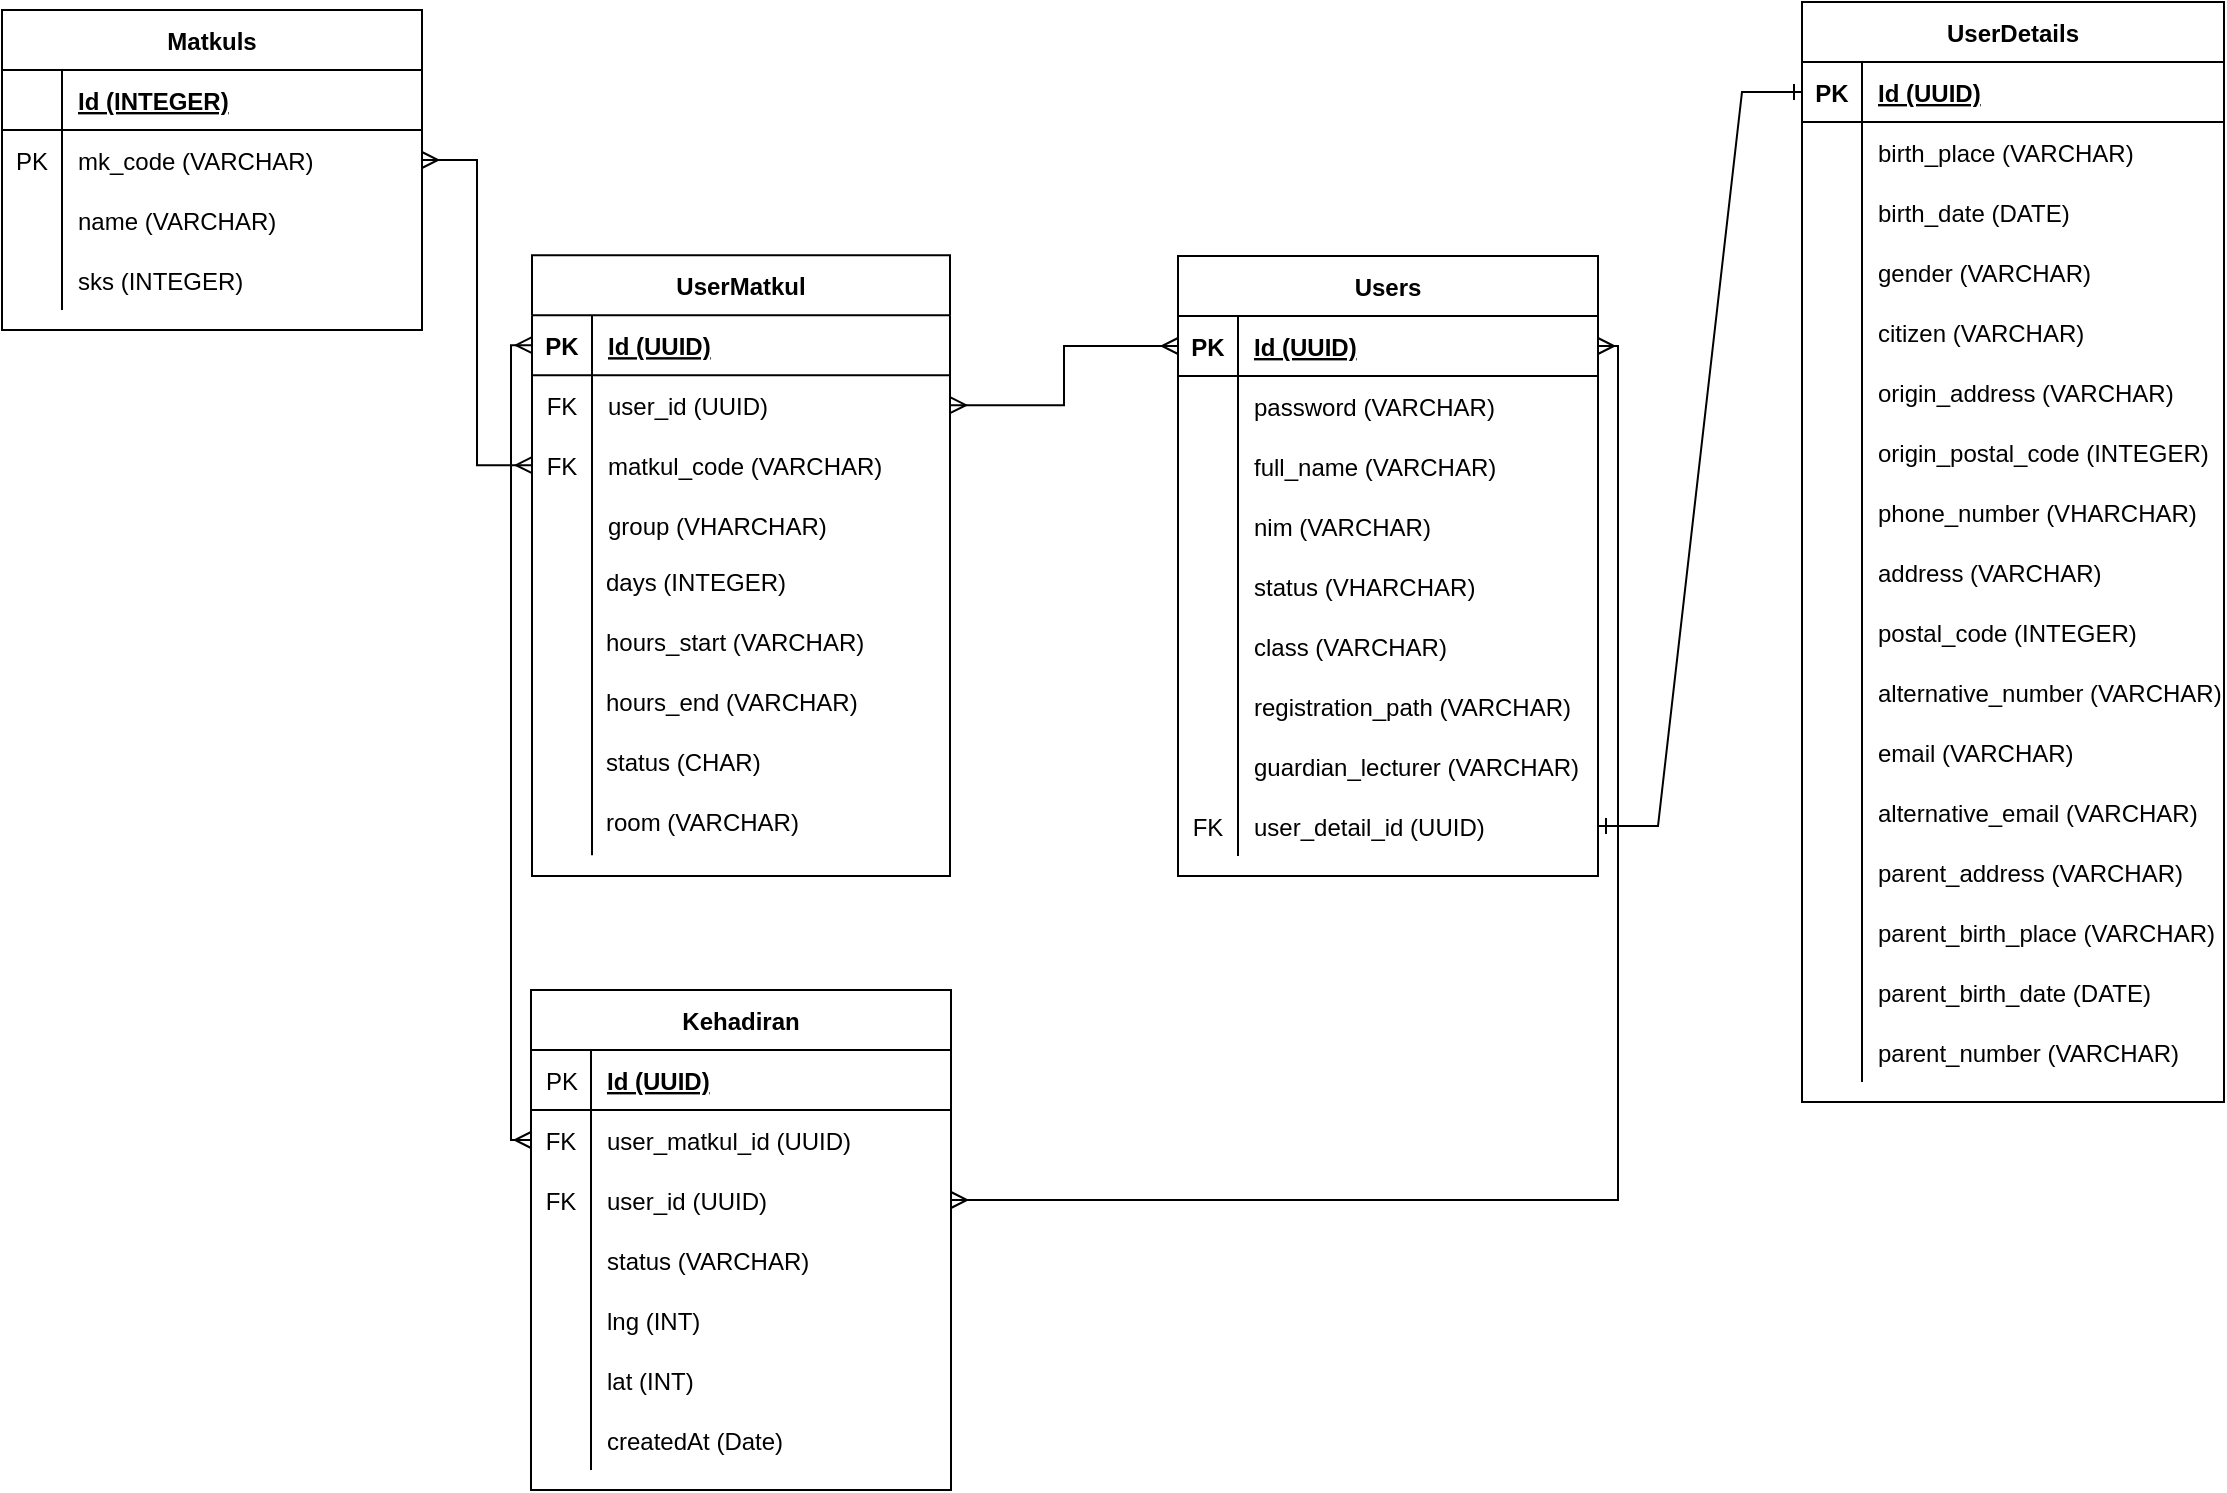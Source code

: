 <mxfile version="24.6.5" type="github">
  <diagram id="C5RBs43oDa-KdzZeNtuy" name="Page-1">
    <mxGraphModel dx="2963" dy="2114" grid="0" gridSize="10" guides="1" tooltips="1" connect="1" arrows="1" fold="1" page="0" pageScale="1" pageWidth="827" pageHeight="1169" math="0" shadow="0">
      <root>
        <mxCell id="WIyWlLk6GJQsqaUBKTNV-0" />
        <mxCell id="WIyWlLk6GJQsqaUBKTNV-1" parent="WIyWlLk6GJQsqaUBKTNV-0" />
        <mxCell id="gihafnsJhtXEbCHwKydO-4" value="Users" style="shape=table;startSize=30;container=1;collapsible=1;childLayout=tableLayout;fixedRows=1;rowLines=0;fontStyle=1;align=center;resizeLast=1;" parent="WIyWlLk6GJQsqaUBKTNV-1" vertex="1">
          <mxGeometry x="-830" y="-718" width="210" height="310" as="geometry" />
        </mxCell>
        <mxCell id="gihafnsJhtXEbCHwKydO-5" value="" style="shape=tableRow;horizontal=0;startSize=0;swimlaneHead=0;swimlaneBody=0;fillColor=none;collapsible=0;dropTarget=0;points=[[0,0.5],[1,0.5]];portConstraint=eastwest;top=0;left=0;right=0;bottom=1;" parent="gihafnsJhtXEbCHwKydO-4" vertex="1">
          <mxGeometry y="30" width="210" height="30" as="geometry" />
        </mxCell>
        <mxCell id="gihafnsJhtXEbCHwKydO-6" value="PK" style="shape=partialRectangle;connectable=0;fillColor=none;top=0;left=0;bottom=0;right=0;fontStyle=1;overflow=hidden;" parent="gihafnsJhtXEbCHwKydO-5" vertex="1">
          <mxGeometry width="30" height="30" as="geometry">
            <mxRectangle width="30" height="30" as="alternateBounds" />
          </mxGeometry>
        </mxCell>
        <mxCell id="gihafnsJhtXEbCHwKydO-7" value="Id (UUID)" style="shape=partialRectangle;connectable=0;fillColor=none;top=0;left=0;bottom=0;right=0;align=left;spacingLeft=6;fontStyle=5;overflow=hidden;" parent="gihafnsJhtXEbCHwKydO-5" vertex="1">
          <mxGeometry x="30" width="180" height="30" as="geometry">
            <mxRectangle width="180" height="30" as="alternateBounds" />
          </mxGeometry>
        </mxCell>
        <mxCell id="gihafnsJhtXEbCHwKydO-11" value="" style="shape=tableRow;horizontal=0;startSize=0;swimlaneHead=0;swimlaneBody=0;fillColor=none;collapsible=0;dropTarget=0;points=[[0,0.5],[1,0.5]];portConstraint=eastwest;top=0;left=0;right=0;bottom=0;" parent="gihafnsJhtXEbCHwKydO-4" vertex="1">
          <mxGeometry y="60" width="210" height="30" as="geometry" />
        </mxCell>
        <mxCell id="gihafnsJhtXEbCHwKydO-12" value="" style="shape=partialRectangle;connectable=0;fillColor=none;top=0;left=0;bottom=0;right=0;editable=1;overflow=hidden;" parent="gihafnsJhtXEbCHwKydO-11" vertex="1">
          <mxGeometry width="30" height="30" as="geometry">
            <mxRectangle width="30" height="30" as="alternateBounds" />
          </mxGeometry>
        </mxCell>
        <mxCell id="gihafnsJhtXEbCHwKydO-13" value="password (VARCHAR)" style="shape=partialRectangle;connectable=0;fillColor=none;top=0;left=0;bottom=0;right=0;align=left;spacingLeft=6;overflow=hidden;" parent="gihafnsJhtXEbCHwKydO-11" vertex="1">
          <mxGeometry x="30" width="180" height="30" as="geometry">
            <mxRectangle width="180" height="30" as="alternateBounds" />
          </mxGeometry>
        </mxCell>
        <mxCell id="gihafnsJhtXEbCHwKydO-14" value="" style="shape=tableRow;horizontal=0;startSize=0;swimlaneHead=0;swimlaneBody=0;fillColor=none;collapsible=0;dropTarget=0;points=[[0,0.5],[1,0.5]];portConstraint=eastwest;top=0;left=0;right=0;bottom=0;" parent="gihafnsJhtXEbCHwKydO-4" vertex="1">
          <mxGeometry y="90" width="210" height="30" as="geometry" />
        </mxCell>
        <mxCell id="gihafnsJhtXEbCHwKydO-15" value="" style="shape=partialRectangle;connectable=0;fillColor=none;top=0;left=0;bottom=0;right=0;editable=1;overflow=hidden;" parent="gihafnsJhtXEbCHwKydO-14" vertex="1">
          <mxGeometry width="30" height="30" as="geometry">
            <mxRectangle width="30" height="30" as="alternateBounds" />
          </mxGeometry>
        </mxCell>
        <mxCell id="gihafnsJhtXEbCHwKydO-16" value="full_name (VARCHAR)" style="shape=partialRectangle;connectable=0;fillColor=none;top=0;left=0;bottom=0;right=0;align=left;spacingLeft=6;overflow=hidden;" parent="gihafnsJhtXEbCHwKydO-14" vertex="1">
          <mxGeometry x="30" width="180" height="30" as="geometry">
            <mxRectangle width="180" height="30" as="alternateBounds" />
          </mxGeometry>
        </mxCell>
        <mxCell id="gihafnsJhtXEbCHwKydO-17" value="" style="shape=tableRow;horizontal=0;startSize=0;swimlaneHead=0;swimlaneBody=0;fillColor=none;collapsible=0;dropTarget=0;points=[[0,0.5],[1,0.5]];portConstraint=eastwest;top=0;left=0;right=0;bottom=0;" parent="gihafnsJhtXEbCHwKydO-4" vertex="1">
          <mxGeometry y="120" width="210" height="30" as="geometry" />
        </mxCell>
        <mxCell id="gihafnsJhtXEbCHwKydO-18" value="" style="shape=partialRectangle;connectable=0;fillColor=none;top=0;left=0;bottom=0;right=0;editable=1;overflow=hidden;" parent="gihafnsJhtXEbCHwKydO-17" vertex="1">
          <mxGeometry width="30" height="30" as="geometry">
            <mxRectangle width="30" height="30" as="alternateBounds" />
          </mxGeometry>
        </mxCell>
        <mxCell id="gihafnsJhtXEbCHwKydO-19" value="nim (VARCHAR)" style="shape=partialRectangle;connectable=0;fillColor=none;top=0;left=0;bottom=0;right=0;align=left;spacingLeft=6;overflow=hidden;" parent="gihafnsJhtXEbCHwKydO-17" vertex="1">
          <mxGeometry x="30" width="180" height="30" as="geometry">
            <mxRectangle width="180" height="30" as="alternateBounds" />
          </mxGeometry>
        </mxCell>
        <mxCell id="gihafnsJhtXEbCHwKydO-20" value="" style="shape=tableRow;horizontal=0;startSize=0;swimlaneHead=0;swimlaneBody=0;fillColor=none;collapsible=0;dropTarget=0;points=[[0,0.5],[1,0.5]];portConstraint=eastwest;top=0;left=0;right=0;bottom=0;" parent="gihafnsJhtXEbCHwKydO-4" vertex="1">
          <mxGeometry y="150" width="210" height="30" as="geometry" />
        </mxCell>
        <mxCell id="gihafnsJhtXEbCHwKydO-21" value="" style="shape=partialRectangle;connectable=0;fillColor=none;top=0;left=0;bottom=0;right=0;editable=1;overflow=hidden;" parent="gihafnsJhtXEbCHwKydO-20" vertex="1">
          <mxGeometry width="30" height="30" as="geometry">
            <mxRectangle width="30" height="30" as="alternateBounds" />
          </mxGeometry>
        </mxCell>
        <mxCell id="gihafnsJhtXEbCHwKydO-22" value="status (VHARCHAR)" style="shape=partialRectangle;connectable=0;fillColor=none;top=0;left=0;bottom=0;right=0;align=left;spacingLeft=6;overflow=hidden;" parent="gihafnsJhtXEbCHwKydO-20" vertex="1">
          <mxGeometry x="30" width="180" height="30" as="geometry">
            <mxRectangle width="180" height="30" as="alternateBounds" />
          </mxGeometry>
        </mxCell>
        <mxCell id="gihafnsJhtXEbCHwKydO-23" value="" style="shape=tableRow;horizontal=0;startSize=0;swimlaneHead=0;swimlaneBody=0;fillColor=none;collapsible=0;dropTarget=0;points=[[0,0.5],[1,0.5]];portConstraint=eastwest;top=0;left=0;right=0;bottom=0;" parent="gihafnsJhtXEbCHwKydO-4" vertex="1">
          <mxGeometry y="180" width="210" height="30" as="geometry" />
        </mxCell>
        <mxCell id="gihafnsJhtXEbCHwKydO-24" value="" style="shape=partialRectangle;connectable=0;fillColor=none;top=0;left=0;bottom=0;right=0;editable=1;overflow=hidden;" parent="gihafnsJhtXEbCHwKydO-23" vertex="1">
          <mxGeometry width="30" height="30" as="geometry">
            <mxRectangle width="30" height="30" as="alternateBounds" />
          </mxGeometry>
        </mxCell>
        <mxCell id="gihafnsJhtXEbCHwKydO-25" value="class (VARCHAR)" style="shape=partialRectangle;connectable=0;fillColor=none;top=0;left=0;bottom=0;right=0;align=left;spacingLeft=6;overflow=hidden;" parent="gihafnsJhtXEbCHwKydO-23" vertex="1">
          <mxGeometry x="30" width="180" height="30" as="geometry">
            <mxRectangle width="180" height="30" as="alternateBounds" />
          </mxGeometry>
        </mxCell>
        <mxCell id="gihafnsJhtXEbCHwKydO-34" value="" style="shape=tableRow;horizontal=0;startSize=0;swimlaneHead=0;swimlaneBody=0;fillColor=none;collapsible=0;dropTarget=0;points=[[0,0.5],[1,0.5]];portConstraint=eastwest;top=0;left=0;right=0;bottom=0;" parent="gihafnsJhtXEbCHwKydO-4" vertex="1">
          <mxGeometry y="210" width="210" height="30" as="geometry" />
        </mxCell>
        <mxCell id="gihafnsJhtXEbCHwKydO-35" value="" style="shape=partialRectangle;connectable=0;fillColor=none;top=0;left=0;bottom=0;right=0;editable=1;overflow=hidden;" parent="gihafnsJhtXEbCHwKydO-34" vertex="1">
          <mxGeometry width="30" height="30" as="geometry">
            <mxRectangle width="30" height="30" as="alternateBounds" />
          </mxGeometry>
        </mxCell>
        <mxCell id="gihafnsJhtXEbCHwKydO-36" value="registration_path (VARCHAR)" style="shape=partialRectangle;connectable=0;fillColor=none;top=0;left=0;bottom=0;right=0;align=left;spacingLeft=6;overflow=hidden;" parent="gihafnsJhtXEbCHwKydO-34" vertex="1">
          <mxGeometry x="30" width="180" height="30" as="geometry">
            <mxRectangle width="180" height="30" as="alternateBounds" />
          </mxGeometry>
        </mxCell>
        <mxCell id="gihafnsJhtXEbCHwKydO-26" value="" style="shape=tableRow;horizontal=0;startSize=0;swimlaneHead=0;swimlaneBody=0;fillColor=none;collapsible=0;dropTarget=0;points=[[0,0.5],[1,0.5]];portConstraint=eastwest;top=0;left=0;right=0;bottom=0;" parent="gihafnsJhtXEbCHwKydO-4" vertex="1">
          <mxGeometry y="240" width="210" height="30" as="geometry" />
        </mxCell>
        <mxCell id="gihafnsJhtXEbCHwKydO-27" value="" style="shape=partialRectangle;connectable=0;fillColor=none;top=0;left=0;bottom=0;right=0;editable=1;overflow=hidden;" parent="gihafnsJhtXEbCHwKydO-26" vertex="1">
          <mxGeometry width="30" height="30" as="geometry">
            <mxRectangle width="30" height="30" as="alternateBounds" />
          </mxGeometry>
        </mxCell>
        <mxCell id="gihafnsJhtXEbCHwKydO-28" value="guardian_lecturer (VARCHAR)" style="shape=partialRectangle;connectable=0;fillColor=none;top=0;left=0;bottom=0;right=0;align=left;spacingLeft=6;overflow=hidden;" parent="gihafnsJhtXEbCHwKydO-26" vertex="1">
          <mxGeometry x="30" width="180" height="30" as="geometry">
            <mxRectangle width="180" height="30" as="alternateBounds" />
          </mxGeometry>
        </mxCell>
        <mxCell id="gihafnsJhtXEbCHwKydO-125" value="" style="shape=tableRow;horizontal=0;startSize=0;swimlaneHead=0;swimlaneBody=0;fillColor=none;collapsible=0;dropTarget=0;points=[[0,0.5],[1,0.5]];portConstraint=eastwest;top=0;left=0;right=0;bottom=0;" parent="gihafnsJhtXEbCHwKydO-4" vertex="1">
          <mxGeometry y="270" width="210" height="30" as="geometry" />
        </mxCell>
        <mxCell id="gihafnsJhtXEbCHwKydO-126" value="FK" style="shape=partialRectangle;connectable=0;fillColor=none;top=0;left=0;bottom=0;right=0;editable=1;overflow=hidden;" parent="gihafnsJhtXEbCHwKydO-125" vertex="1">
          <mxGeometry width="30" height="30" as="geometry">
            <mxRectangle width="30" height="30" as="alternateBounds" />
          </mxGeometry>
        </mxCell>
        <mxCell id="gihafnsJhtXEbCHwKydO-127" value="user_detail_id (UUID)" style="shape=partialRectangle;connectable=0;fillColor=none;top=0;left=0;bottom=0;right=0;align=left;spacingLeft=6;overflow=hidden;" parent="gihafnsJhtXEbCHwKydO-125" vertex="1">
          <mxGeometry x="30" width="180" height="30" as="geometry">
            <mxRectangle width="180" height="30" as="alternateBounds" />
          </mxGeometry>
        </mxCell>
        <mxCell id="gihafnsJhtXEbCHwKydO-42" value="UserDetails" style="shape=table;startSize=30;container=1;collapsible=1;childLayout=tableLayout;fixedRows=1;rowLines=0;fontStyle=1;align=center;resizeLast=1;" parent="WIyWlLk6GJQsqaUBKTNV-1" vertex="1">
          <mxGeometry x="-518" y="-845" width="211" height="550" as="geometry" />
        </mxCell>
        <mxCell id="gihafnsJhtXEbCHwKydO-43" value="" style="shape=tableRow;horizontal=0;startSize=0;swimlaneHead=0;swimlaneBody=0;fillColor=none;collapsible=0;dropTarget=0;points=[[0,0.5],[1,0.5]];portConstraint=eastwest;top=0;left=0;right=0;bottom=1;" parent="gihafnsJhtXEbCHwKydO-42" vertex="1">
          <mxGeometry y="30" width="211" height="30" as="geometry" />
        </mxCell>
        <mxCell id="gihafnsJhtXEbCHwKydO-44" value="PK" style="shape=partialRectangle;connectable=0;fillColor=none;top=0;left=0;bottom=0;right=0;fontStyle=1;overflow=hidden;" parent="gihafnsJhtXEbCHwKydO-43" vertex="1">
          <mxGeometry width="30" height="30" as="geometry">
            <mxRectangle width="30" height="30" as="alternateBounds" />
          </mxGeometry>
        </mxCell>
        <mxCell id="gihafnsJhtXEbCHwKydO-45" value="Id (UUID)" style="shape=partialRectangle;connectable=0;fillColor=none;top=0;left=0;bottom=0;right=0;align=left;spacingLeft=6;fontStyle=5;overflow=hidden;" parent="gihafnsJhtXEbCHwKydO-43" vertex="1">
          <mxGeometry x="30" width="181" height="30" as="geometry">
            <mxRectangle width="181" height="30" as="alternateBounds" />
          </mxGeometry>
        </mxCell>
        <mxCell id="gihafnsJhtXEbCHwKydO-46" value="" style="shape=tableRow;horizontal=0;startSize=0;swimlaneHead=0;swimlaneBody=0;fillColor=none;collapsible=0;dropTarget=0;points=[[0,0.5],[1,0.5]];portConstraint=eastwest;top=0;left=0;right=0;bottom=0;" parent="gihafnsJhtXEbCHwKydO-42" vertex="1">
          <mxGeometry y="60" width="211" height="30" as="geometry" />
        </mxCell>
        <mxCell id="gihafnsJhtXEbCHwKydO-47" value="" style="shape=partialRectangle;connectable=0;fillColor=none;top=0;left=0;bottom=0;right=0;editable=1;overflow=hidden;" parent="gihafnsJhtXEbCHwKydO-46" vertex="1">
          <mxGeometry width="30" height="30" as="geometry">
            <mxRectangle width="30" height="30" as="alternateBounds" />
          </mxGeometry>
        </mxCell>
        <mxCell id="gihafnsJhtXEbCHwKydO-48" value="birth_place (VARCHAR)" style="shape=partialRectangle;connectable=0;fillColor=none;top=0;left=0;bottom=0;right=0;align=left;spacingLeft=6;overflow=hidden;" parent="gihafnsJhtXEbCHwKydO-46" vertex="1">
          <mxGeometry x="30" width="181" height="30" as="geometry">
            <mxRectangle width="181" height="30" as="alternateBounds" />
          </mxGeometry>
        </mxCell>
        <mxCell id="gihafnsJhtXEbCHwKydO-84" value="" style="shape=tableRow;horizontal=0;startSize=0;swimlaneHead=0;swimlaneBody=0;fillColor=none;collapsible=0;dropTarget=0;points=[[0,0.5],[1,0.5]];portConstraint=eastwest;top=0;left=0;right=0;bottom=0;" parent="gihafnsJhtXEbCHwKydO-42" vertex="1">
          <mxGeometry y="90" width="211" height="30" as="geometry" />
        </mxCell>
        <mxCell id="gihafnsJhtXEbCHwKydO-85" value="" style="shape=partialRectangle;connectable=0;fillColor=none;top=0;left=0;bottom=0;right=0;editable=1;overflow=hidden;" parent="gihafnsJhtXEbCHwKydO-84" vertex="1">
          <mxGeometry width="30" height="30" as="geometry">
            <mxRectangle width="30" height="30" as="alternateBounds" />
          </mxGeometry>
        </mxCell>
        <mxCell id="gihafnsJhtXEbCHwKydO-86" value="birth_date (DATE)" style="shape=partialRectangle;connectable=0;fillColor=none;top=0;left=0;bottom=0;right=0;align=left;spacingLeft=6;overflow=hidden;" parent="gihafnsJhtXEbCHwKydO-84" vertex="1">
          <mxGeometry x="30" width="181" height="30" as="geometry">
            <mxRectangle width="181" height="30" as="alternateBounds" />
          </mxGeometry>
        </mxCell>
        <mxCell id="gihafnsJhtXEbCHwKydO-93" value="" style="shape=tableRow;horizontal=0;startSize=0;swimlaneHead=0;swimlaneBody=0;fillColor=none;collapsible=0;dropTarget=0;points=[[0,0.5],[1,0.5]];portConstraint=eastwest;top=0;left=0;right=0;bottom=0;" parent="gihafnsJhtXEbCHwKydO-42" vertex="1">
          <mxGeometry y="120" width="211" height="30" as="geometry" />
        </mxCell>
        <mxCell id="gihafnsJhtXEbCHwKydO-94" value="" style="shape=partialRectangle;connectable=0;fillColor=none;top=0;left=0;bottom=0;right=0;editable=1;overflow=hidden;" parent="gihafnsJhtXEbCHwKydO-93" vertex="1">
          <mxGeometry width="30" height="30" as="geometry">
            <mxRectangle width="30" height="30" as="alternateBounds" />
          </mxGeometry>
        </mxCell>
        <mxCell id="gihafnsJhtXEbCHwKydO-95" value="gender (VARCHAR)" style="shape=partialRectangle;connectable=0;fillColor=none;top=0;left=0;bottom=0;right=0;align=left;spacingLeft=6;overflow=hidden;" parent="gihafnsJhtXEbCHwKydO-93" vertex="1">
          <mxGeometry x="30" width="181" height="30" as="geometry">
            <mxRectangle width="181" height="30" as="alternateBounds" />
          </mxGeometry>
        </mxCell>
        <mxCell id="gihafnsJhtXEbCHwKydO-49" value="" style="shape=tableRow;horizontal=0;startSize=0;swimlaneHead=0;swimlaneBody=0;fillColor=none;collapsible=0;dropTarget=0;points=[[0,0.5],[1,0.5]];portConstraint=eastwest;top=0;left=0;right=0;bottom=0;" parent="gihafnsJhtXEbCHwKydO-42" vertex="1">
          <mxGeometry y="150" width="211" height="30" as="geometry" />
        </mxCell>
        <mxCell id="gihafnsJhtXEbCHwKydO-50" value="" style="shape=partialRectangle;connectable=0;fillColor=none;top=0;left=0;bottom=0;right=0;editable=1;overflow=hidden;" parent="gihafnsJhtXEbCHwKydO-49" vertex="1">
          <mxGeometry width="30" height="30" as="geometry">
            <mxRectangle width="30" height="30" as="alternateBounds" />
          </mxGeometry>
        </mxCell>
        <mxCell id="gihafnsJhtXEbCHwKydO-51" value="citizen (VARCHAR)" style="shape=partialRectangle;connectable=0;fillColor=none;top=0;left=0;bottom=0;right=0;align=left;spacingLeft=6;overflow=hidden;" parent="gihafnsJhtXEbCHwKydO-49" vertex="1">
          <mxGeometry x="30" width="181" height="30" as="geometry">
            <mxRectangle width="181" height="30" as="alternateBounds" />
          </mxGeometry>
        </mxCell>
        <mxCell id="gihafnsJhtXEbCHwKydO-52" value="" style="shape=tableRow;horizontal=0;startSize=0;swimlaneHead=0;swimlaneBody=0;fillColor=none;collapsible=0;dropTarget=0;points=[[0,0.5],[1,0.5]];portConstraint=eastwest;top=0;left=0;right=0;bottom=0;" parent="gihafnsJhtXEbCHwKydO-42" vertex="1">
          <mxGeometry y="180" width="211" height="30" as="geometry" />
        </mxCell>
        <mxCell id="gihafnsJhtXEbCHwKydO-53" value="" style="shape=partialRectangle;connectable=0;fillColor=none;top=0;left=0;bottom=0;right=0;editable=1;overflow=hidden;" parent="gihafnsJhtXEbCHwKydO-52" vertex="1">
          <mxGeometry width="30" height="30" as="geometry">
            <mxRectangle width="30" height="30" as="alternateBounds" />
          </mxGeometry>
        </mxCell>
        <mxCell id="gihafnsJhtXEbCHwKydO-54" value="origin_address (VARCHAR)" style="shape=partialRectangle;connectable=0;fillColor=none;top=0;left=0;bottom=0;right=0;align=left;spacingLeft=6;overflow=hidden;" parent="gihafnsJhtXEbCHwKydO-52" vertex="1">
          <mxGeometry x="30" width="181" height="30" as="geometry">
            <mxRectangle width="181" height="30" as="alternateBounds" />
          </mxGeometry>
        </mxCell>
        <mxCell id="gihafnsJhtXEbCHwKydO-55" value="" style="shape=tableRow;horizontal=0;startSize=0;swimlaneHead=0;swimlaneBody=0;fillColor=none;collapsible=0;dropTarget=0;points=[[0,0.5],[1,0.5]];portConstraint=eastwest;top=0;left=0;right=0;bottom=0;" parent="gihafnsJhtXEbCHwKydO-42" vertex="1">
          <mxGeometry y="210" width="211" height="30" as="geometry" />
        </mxCell>
        <mxCell id="gihafnsJhtXEbCHwKydO-56" value="" style="shape=partialRectangle;connectable=0;fillColor=none;top=0;left=0;bottom=0;right=0;editable=1;overflow=hidden;" parent="gihafnsJhtXEbCHwKydO-55" vertex="1">
          <mxGeometry width="30" height="30" as="geometry">
            <mxRectangle width="30" height="30" as="alternateBounds" />
          </mxGeometry>
        </mxCell>
        <mxCell id="gihafnsJhtXEbCHwKydO-57" value="origin_postal_code (INTEGER)" style="shape=partialRectangle;connectable=0;fillColor=none;top=0;left=0;bottom=0;right=0;align=left;spacingLeft=6;overflow=hidden;" parent="gihafnsJhtXEbCHwKydO-55" vertex="1">
          <mxGeometry x="30" width="181" height="30" as="geometry">
            <mxRectangle width="181" height="30" as="alternateBounds" />
          </mxGeometry>
        </mxCell>
        <mxCell id="gihafnsJhtXEbCHwKydO-58" value="" style="shape=tableRow;horizontal=0;startSize=0;swimlaneHead=0;swimlaneBody=0;fillColor=none;collapsible=0;dropTarget=0;points=[[0,0.5],[1,0.5]];portConstraint=eastwest;top=0;left=0;right=0;bottom=0;" parent="gihafnsJhtXEbCHwKydO-42" vertex="1">
          <mxGeometry y="240" width="211" height="30" as="geometry" />
        </mxCell>
        <mxCell id="gihafnsJhtXEbCHwKydO-59" value="" style="shape=partialRectangle;connectable=0;fillColor=none;top=0;left=0;bottom=0;right=0;editable=1;overflow=hidden;" parent="gihafnsJhtXEbCHwKydO-58" vertex="1">
          <mxGeometry width="30" height="30" as="geometry">
            <mxRectangle width="30" height="30" as="alternateBounds" />
          </mxGeometry>
        </mxCell>
        <mxCell id="gihafnsJhtXEbCHwKydO-60" value="phone_number (VHARCHAR)" style="shape=partialRectangle;connectable=0;fillColor=none;top=0;left=0;bottom=0;right=0;align=left;spacingLeft=6;overflow=hidden;" parent="gihafnsJhtXEbCHwKydO-58" vertex="1">
          <mxGeometry x="30" width="181" height="30" as="geometry">
            <mxRectangle width="181" height="30" as="alternateBounds" />
          </mxGeometry>
        </mxCell>
        <mxCell id="gihafnsJhtXEbCHwKydO-61" value="" style="shape=tableRow;horizontal=0;startSize=0;swimlaneHead=0;swimlaneBody=0;fillColor=none;collapsible=0;dropTarget=0;points=[[0,0.5],[1,0.5]];portConstraint=eastwest;top=0;left=0;right=0;bottom=0;" parent="gihafnsJhtXEbCHwKydO-42" vertex="1">
          <mxGeometry y="270" width="211" height="30" as="geometry" />
        </mxCell>
        <mxCell id="gihafnsJhtXEbCHwKydO-62" value="" style="shape=partialRectangle;connectable=0;fillColor=none;top=0;left=0;bottom=0;right=0;editable=1;overflow=hidden;" parent="gihafnsJhtXEbCHwKydO-61" vertex="1">
          <mxGeometry width="30" height="30" as="geometry">
            <mxRectangle width="30" height="30" as="alternateBounds" />
          </mxGeometry>
        </mxCell>
        <mxCell id="gihafnsJhtXEbCHwKydO-63" value="address (VARCHAR)" style="shape=partialRectangle;connectable=0;fillColor=none;top=0;left=0;bottom=0;right=0;align=left;spacingLeft=6;overflow=hidden;" parent="gihafnsJhtXEbCHwKydO-61" vertex="1">
          <mxGeometry x="30" width="181" height="30" as="geometry">
            <mxRectangle width="181" height="30" as="alternateBounds" />
          </mxGeometry>
        </mxCell>
        <mxCell id="gihafnsJhtXEbCHwKydO-64" value="" style="shape=tableRow;horizontal=0;startSize=0;swimlaneHead=0;swimlaneBody=0;fillColor=none;collapsible=0;dropTarget=0;points=[[0,0.5],[1,0.5]];portConstraint=eastwest;top=0;left=0;right=0;bottom=0;" parent="gihafnsJhtXEbCHwKydO-42" vertex="1">
          <mxGeometry y="300" width="211" height="30" as="geometry" />
        </mxCell>
        <mxCell id="gihafnsJhtXEbCHwKydO-65" value="" style="shape=partialRectangle;connectable=0;fillColor=none;top=0;left=0;bottom=0;right=0;editable=1;overflow=hidden;" parent="gihafnsJhtXEbCHwKydO-64" vertex="1">
          <mxGeometry width="30" height="30" as="geometry">
            <mxRectangle width="30" height="30" as="alternateBounds" />
          </mxGeometry>
        </mxCell>
        <mxCell id="gihafnsJhtXEbCHwKydO-66" value="postal_code (INTEGER)" style="shape=partialRectangle;connectable=0;fillColor=none;top=0;left=0;bottom=0;right=0;align=left;spacingLeft=6;overflow=hidden;" parent="gihafnsJhtXEbCHwKydO-64" vertex="1">
          <mxGeometry x="30" width="181" height="30" as="geometry">
            <mxRectangle width="181" height="30" as="alternateBounds" />
          </mxGeometry>
        </mxCell>
        <mxCell id="gihafnsJhtXEbCHwKydO-67" value="" style="shape=tableRow;horizontal=0;startSize=0;swimlaneHead=0;swimlaneBody=0;fillColor=none;collapsible=0;dropTarget=0;points=[[0,0.5],[1,0.5]];portConstraint=eastwest;top=0;left=0;right=0;bottom=0;" parent="gihafnsJhtXEbCHwKydO-42" vertex="1">
          <mxGeometry y="330" width="211" height="30" as="geometry" />
        </mxCell>
        <mxCell id="gihafnsJhtXEbCHwKydO-68" value="" style="shape=partialRectangle;connectable=0;fillColor=none;top=0;left=0;bottom=0;right=0;editable=1;overflow=hidden;" parent="gihafnsJhtXEbCHwKydO-67" vertex="1">
          <mxGeometry width="30" height="30" as="geometry">
            <mxRectangle width="30" height="30" as="alternateBounds" />
          </mxGeometry>
        </mxCell>
        <mxCell id="gihafnsJhtXEbCHwKydO-69" value="alternative_number (VARCHAR)" style="shape=partialRectangle;connectable=0;fillColor=none;top=0;left=0;bottom=0;right=0;align=left;spacingLeft=6;overflow=hidden;" parent="gihafnsJhtXEbCHwKydO-67" vertex="1">
          <mxGeometry x="30" width="181" height="30" as="geometry">
            <mxRectangle width="181" height="30" as="alternateBounds" />
          </mxGeometry>
        </mxCell>
        <mxCell id="gihafnsJhtXEbCHwKydO-70" value="" style="shape=tableRow;horizontal=0;startSize=0;swimlaneHead=0;swimlaneBody=0;fillColor=none;collapsible=0;dropTarget=0;points=[[0,0.5],[1,0.5]];portConstraint=eastwest;top=0;left=0;right=0;bottom=0;" parent="gihafnsJhtXEbCHwKydO-42" vertex="1">
          <mxGeometry y="360" width="211" height="30" as="geometry" />
        </mxCell>
        <mxCell id="gihafnsJhtXEbCHwKydO-71" value="" style="shape=partialRectangle;connectable=0;fillColor=none;top=0;left=0;bottom=0;right=0;editable=1;overflow=hidden;" parent="gihafnsJhtXEbCHwKydO-70" vertex="1">
          <mxGeometry width="30" height="30" as="geometry">
            <mxRectangle width="30" height="30" as="alternateBounds" />
          </mxGeometry>
        </mxCell>
        <mxCell id="gihafnsJhtXEbCHwKydO-72" value="email (VARCHAR)" style="shape=partialRectangle;connectable=0;fillColor=none;top=0;left=0;bottom=0;right=0;align=left;spacingLeft=6;overflow=hidden;" parent="gihafnsJhtXEbCHwKydO-70" vertex="1">
          <mxGeometry x="30" width="181" height="30" as="geometry">
            <mxRectangle width="181" height="30" as="alternateBounds" />
          </mxGeometry>
        </mxCell>
        <mxCell id="gihafnsJhtXEbCHwKydO-75" value="" style="shape=tableRow;horizontal=0;startSize=0;swimlaneHead=0;swimlaneBody=0;fillColor=none;collapsible=0;dropTarget=0;points=[[0,0.5],[1,0.5]];portConstraint=eastwest;top=0;left=0;right=0;bottom=0;" parent="gihafnsJhtXEbCHwKydO-42" vertex="1">
          <mxGeometry y="390" width="211" height="30" as="geometry" />
        </mxCell>
        <mxCell id="gihafnsJhtXEbCHwKydO-76" value="" style="shape=partialRectangle;connectable=0;fillColor=none;top=0;left=0;bottom=0;right=0;editable=1;overflow=hidden;" parent="gihafnsJhtXEbCHwKydO-75" vertex="1">
          <mxGeometry width="30" height="30" as="geometry">
            <mxRectangle width="30" height="30" as="alternateBounds" />
          </mxGeometry>
        </mxCell>
        <mxCell id="gihafnsJhtXEbCHwKydO-77" value="alternative_email (VARCHAR)" style="shape=partialRectangle;connectable=0;fillColor=none;top=0;left=0;bottom=0;right=0;align=left;spacingLeft=6;overflow=hidden;" parent="gihafnsJhtXEbCHwKydO-75" vertex="1">
          <mxGeometry x="30" width="181" height="30" as="geometry">
            <mxRectangle width="181" height="30" as="alternateBounds" />
          </mxGeometry>
        </mxCell>
        <mxCell id="gihafnsJhtXEbCHwKydO-78" value="" style="shape=tableRow;horizontal=0;startSize=0;swimlaneHead=0;swimlaneBody=0;fillColor=none;collapsible=0;dropTarget=0;points=[[0,0.5],[1,0.5]];portConstraint=eastwest;top=0;left=0;right=0;bottom=0;" parent="gihafnsJhtXEbCHwKydO-42" vertex="1">
          <mxGeometry y="420" width="211" height="30" as="geometry" />
        </mxCell>
        <mxCell id="gihafnsJhtXEbCHwKydO-79" value="" style="shape=partialRectangle;connectable=0;fillColor=none;top=0;left=0;bottom=0;right=0;editable=1;overflow=hidden;" parent="gihafnsJhtXEbCHwKydO-78" vertex="1">
          <mxGeometry width="30" height="30" as="geometry">
            <mxRectangle width="30" height="30" as="alternateBounds" />
          </mxGeometry>
        </mxCell>
        <mxCell id="gihafnsJhtXEbCHwKydO-80" value="parent_address (VARCHAR)" style="shape=partialRectangle;connectable=0;fillColor=none;top=0;left=0;bottom=0;right=0;align=left;spacingLeft=6;overflow=hidden;" parent="gihafnsJhtXEbCHwKydO-78" vertex="1">
          <mxGeometry x="30" width="181" height="30" as="geometry">
            <mxRectangle width="181" height="30" as="alternateBounds" />
          </mxGeometry>
        </mxCell>
        <mxCell id="gihafnsJhtXEbCHwKydO-81" value="" style="shape=tableRow;horizontal=0;startSize=0;swimlaneHead=0;swimlaneBody=0;fillColor=none;collapsible=0;dropTarget=0;points=[[0,0.5],[1,0.5]];portConstraint=eastwest;top=0;left=0;right=0;bottom=0;" parent="gihafnsJhtXEbCHwKydO-42" vertex="1">
          <mxGeometry y="450" width="211" height="30" as="geometry" />
        </mxCell>
        <mxCell id="gihafnsJhtXEbCHwKydO-82" value="" style="shape=partialRectangle;connectable=0;fillColor=none;top=0;left=0;bottom=0;right=0;editable=1;overflow=hidden;" parent="gihafnsJhtXEbCHwKydO-81" vertex="1">
          <mxGeometry width="30" height="30" as="geometry">
            <mxRectangle width="30" height="30" as="alternateBounds" />
          </mxGeometry>
        </mxCell>
        <mxCell id="gihafnsJhtXEbCHwKydO-83" value="parent_birth_place (VARCHAR)" style="shape=partialRectangle;connectable=0;fillColor=none;top=0;left=0;bottom=0;right=0;align=left;spacingLeft=6;overflow=hidden;" parent="gihafnsJhtXEbCHwKydO-81" vertex="1">
          <mxGeometry x="30" width="181" height="30" as="geometry">
            <mxRectangle width="181" height="30" as="alternateBounds" />
          </mxGeometry>
        </mxCell>
        <mxCell id="gihafnsJhtXEbCHwKydO-87" value="" style="shape=tableRow;horizontal=0;startSize=0;swimlaneHead=0;swimlaneBody=0;fillColor=none;collapsible=0;dropTarget=0;points=[[0,0.5],[1,0.5]];portConstraint=eastwest;top=0;left=0;right=0;bottom=0;" parent="gihafnsJhtXEbCHwKydO-42" vertex="1">
          <mxGeometry y="480" width="211" height="30" as="geometry" />
        </mxCell>
        <mxCell id="gihafnsJhtXEbCHwKydO-88" value="" style="shape=partialRectangle;connectable=0;fillColor=none;top=0;left=0;bottom=0;right=0;editable=1;overflow=hidden;" parent="gihafnsJhtXEbCHwKydO-87" vertex="1">
          <mxGeometry width="30" height="30" as="geometry">
            <mxRectangle width="30" height="30" as="alternateBounds" />
          </mxGeometry>
        </mxCell>
        <mxCell id="gihafnsJhtXEbCHwKydO-89" value="parent_birth_date (DATE)" style="shape=partialRectangle;connectable=0;fillColor=none;top=0;left=0;bottom=0;right=0;align=left;spacingLeft=6;overflow=hidden;" parent="gihafnsJhtXEbCHwKydO-87" vertex="1">
          <mxGeometry x="30" width="181" height="30" as="geometry">
            <mxRectangle width="181" height="30" as="alternateBounds" />
          </mxGeometry>
        </mxCell>
        <mxCell id="gihafnsJhtXEbCHwKydO-90" value="" style="shape=tableRow;horizontal=0;startSize=0;swimlaneHead=0;swimlaneBody=0;fillColor=none;collapsible=0;dropTarget=0;points=[[0,0.5],[1,0.5]];portConstraint=eastwest;top=0;left=0;right=0;bottom=0;" parent="gihafnsJhtXEbCHwKydO-42" vertex="1">
          <mxGeometry y="510" width="211" height="30" as="geometry" />
        </mxCell>
        <mxCell id="gihafnsJhtXEbCHwKydO-91" value="" style="shape=partialRectangle;connectable=0;fillColor=none;top=0;left=0;bottom=0;right=0;editable=1;overflow=hidden;" parent="gihafnsJhtXEbCHwKydO-90" vertex="1">
          <mxGeometry width="30" height="30" as="geometry">
            <mxRectangle width="30" height="30" as="alternateBounds" />
          </mxGeometry>
        </mxCell>
        <mxCell id="gihafnsJhtXEbCHwKydO-92" value="parent_number (VARCHAR)" style="shape=partialRectangle;connectable=0;fillColor=none;top=0;left=0;bottom=0;right=0;align=left;spacingLeft=6;overflow=hidden;" parent="gihafnsJhtXEbCHwKydO-90" vertex="1">
          <mxGeometry x="30" width="181" height="30" as="geometry">
            <mxRectangle width="181" height="30" as="alternateBounds" />
          </mxGeometry>
        </mxCell>
        <mxCell id="gihafnsJhtXEbCHwKydO-73" value="" style="edgeStyle=entityRelationEdgeStyle;fontSize=12;html=1;endArrow=ERone;rounded=0;entryX=0;entryY=0.5;entryDx=0;entryDy=0;exitX=1;exitY=0.5;exitDx=0;exitDy=0;endFill=0;startArrow=ERone;startFill=0;" parent="WIyWlLk6GJQsqaUBKTNV-1" source="gihafnsJhtXEbCHwKydO-125" target="gihafnsJhtXEbCHwKydO-43" edge="1">
          <mxGeometry width="100" height="100" relative="1" as="geometry">
            <mxPoint x="-570" y="310" as="sourcePoint" />
            <mxPoint x="-480" y="520" as="targetPoint" />
          </mxGeometry>
        </mxCell>
        <mxCell id="gihafnsJhtXEbCHwKydO-97" value="Matkuls" style="shape=table;startSize=30;container=1;collapsible=1;childLayout=tableLayout;fixedRows=1;rowLines=0;fontStyle=1;align=center;resizeLast=1;" parent="WIyWlLk6GJQsqaUBKTNV-1" vertex="1">
          <mxGeometry x="-1418" y="-841" width="210" height="160" as="geometry" />
        </mxCell>
        <mxCell id="gihafnsJhtXEbCHwKydO-98" value="" style="shape=tableRow;horizontal=0;startSize=0;swimlaneHead=0;swimlaneBody=0;fillColor=none;collapsible=0;dropTarget=0;points=[[0,0.5],[1,0.5]];portConstraint=eastwest;top=0;left=0;right=0;bottom=1;" parent="gihafnsJhtXEbCHwKydO-97" vertex="1">
          <mxGeometry y="30" width="210" height="30" as="geometry" />
        </mxCell>
        <mxCell id="gihafnsJhtXEbCHwKydO-99" value="" style="shape=partialRectangle;connectable=0;fillColor=none;top=0;left=0;bottom=0;right=0;fontStyle=1;overflow=hidden;" parent="gihafnsJhtXEbCHwKydO-98" vertex="1">
          <mxGeometry width="30" height="30" as="geometry">
            <mxRectangle width="30" height="30" as="alternateBounds" />
          </mxGeometry>
        </mxCell>
        <mxCell id="gihafnsJhtXEbCHwKydO-100" value="Id (INTEGER)" style="shape=partialRectangle;connectable=0;fillColor=none;top=0;left=0;bottom=0;right=0;align=left;spacingLeft=6;fontStyle=5;overflow=hidden;" parent="gihafnsJhtXEbCHwKydO-98" vertex="1">
          <mxGeometry x="30" width="180" height="30" as="geometry">
            <mxRectangle width="180" height="30" as="alternateBounds" />
          </mxGeometry>
        </mxCell>
        <mxCell id="gihafnsJhtXEbCHwKydO-101" value="" style="shape=tableRow;horizontal=0;startSize=0;swimlaneHead=0;swimlaneBody=0;fillColor=none;collapsible=0;dropTarget=0;points=[[0,0.5],[1,0.5]];portConstraint=eastwest;top=0;left=0;right=0;bottom=0;" parent="gihafnsJhtXEbCHwKydO-97" vertex="1">
          <mxGeometry y="60" width="210" height="30" as="geometry" />
        </mxCell>
        <mxCell id="gihafnsJhtXEbCHwKydO-102" value="PK" style="shape=partialRectangle;connectable=0;fillColor=none;top=0;left=0;bottom=0;right=0;editable=1;overflow=hidden;" parent="gihafnsJhtXEbCHwKydO-101" vertex="1">
          <mxGeometry width="30" height="30" as="geometry">
            <mxRectangle width="30" height="30" as="alternateBounds" />
          </mxGeometry>
        </mxCell>
        <mxCell id="gihafnsJhtXEbCHwKydO-103" value="mk_code (VARCHAR)" style="shape=partialRectangle;connectable=0;fillColor=none;top=0;left=0;bottom=0;right=0;align=left;spacingLeft=6;overflow=hidden;" parent="gihafnsJhtXEbCHwKydO-101" vertex="1">
          <mxGeometry x="30" width="180" height="30" as="geometry">
            <mxRectangle width="180" height="30" as="alternateBounds" />
          </mxGeometry>
        </mxCell>
        <mxCell id="gihafnsJhtXEbCHwKydO-104" value="" style="shape=tableRow;horizontal=0;startSize=0;swimlaneHead=0;swimlaneBody=0;fillColor=none;collapsible=0;dropTarget=0;points=[[0,0.5],[1,0.5]];portConstraint=eastwest;top=0;left=0;right=0;bottom=0;" parent="gihafnsJhtXEbCHwKydO-97" vertex="1">
          <mxGeometry y="90" width="210" height="30" as="geometry" />
        </mxCell>
        <mxCell id="gihafnsJhtXEbCHwKydO-105" value="" style="shape=partialRectangle;connectable=0;fillColor=none;top=0;left=0;bottom=0;right=0;editable=1;overflow=hidden;" parent="gihafnsJhtXEbCHwKydO-104" vertex="1">
          <mxGeometry width="30" height="30" as="geometry">
            <mxRectangle width="30" height="30" as="alternateBounds" />
          </mxGeometry>
        </mxCell>
        <mxCell id="gihafnsJhtXEbCHwKydO-106" value="name (VARCHAR)" style="shape=partialRectangle;connectable=0;fillColor=none;top=0;left=0;bottom=0;right=0;align=left;spacingLeft=6;overflow=hidden;" parent="gihafnsJhtXEbCHwKydO-104" vertex="1">
          <mxGeometry x="30" width="180" height="30" as="geometry">
            <mxRectangle width="180" height="30" as="alternateBounds" />
          </mxGeometry>
        </mxCell>
        <mxCell id="gihafnsJhtXEbCHwKydO-107" value="" style="shape=tableRow;horizontal=0;startSize=0;swimlaneHead=0;swimlaneBody=0;fillColor=none;collapsible=0;dropTarget=0;points=[[0,0.5],[1,0.5]];portConstraint=eastwest;top=0;left=0;right=0;bottom=0;" parent="gihafnsJhtXEbCHwKydO-97" vertex="1">
          <mxGeometry y="120" width="210" height="30" as="geometry" />
        </mxCell>
        <mxCell id="gihafnsJhtXEbCHwKydO-108" value="" style="shape=partialRectangle;connectable=0;fillColor=none;top=0;left=0;bottom=0;right=0;editable=1;overflow=hidden;" parent="gihafnsJhtXEbCHwKydO-107" vertex="1">
          <mxGeometry width="30" height="30" as="geometry">
            <mxRectangle width="30" height="30" as="alternateBounds" />
          </mxGeometry>
        </mxCell>
        <mxCell id="gihafnsJhtXEbCHwKydO-109" value="sks (INTEGER)" style="shape=partialRectangle;connectable=0;fillColor=none;top=0;left=0;bottom=0;right=0;align=left;spacingLeft=6;overflow=hidden;" parent="gihafnsJhtXEbCHwKydO-107" vertex="1">
          <mxGeometry x="30" width="180" height="30" as="geometry">
            <mxRectangle width="180" height="30" as="alternateBounds" />
          </mxGeometry>
        </mxCell>
        <mxCell id="gihafnsJhtXEbCHwKydO-128" value="" style="fontSize=12;html=1;endArrow=ERmany;rounded=0;entryX=1;entryY=0.5;entryDx=0;entryDy=0;exitX=0;exitY=0.5;exitDx=0;exitDy=0;endFill=0;startArrow=ERmany;startFill=0;edgeStyle=orthogonalEdgeStyle;" parent="WIyWlLk6GJQsqaUBKTNV-1" source="gihafnsJhtXEbCHwKydO-146" target="gihafnsJhtXEbCHwKydO-101" edge="1">
          <mxGeometry width="100" height="100" relative="1" as="geometry">
            <mxPoint x="-1198" y="-745" as="sourcePoint" />
            <mxPoint x="-948" y="-1325" as="targetPoint" />
          </mxGeometry>
        </mxCell>
        <mxCell id="gihafnsJhtXEbCHwKydO-132" value="UserMatkul" style="shape=table;startSize=30;container=1;collapsible=1;childLayout=tableLayout;fixedRows=1;rowLines=0;fontStyle=1;align=center;resizeLast=1;" parent="WIyWlLk6GJQsqaUBKTNV-1" vertex="1">
          <mxGeometry x="-1153" y="-718.42" width="209" height="310.42" as="geometry" />
        </mxCell>
        <mxCell id="gihafnsJhtXEbCHwKydO-133" value="" style="shape=tableRow;horizontal=0;startSize=0;swimlaneHead=0;swimlaneBody=0;fillColor=none;collapsible=0;dropTarget=0;points=[[0,0.5],[1,0.5]];portConstraint=eastwest;top=0;left=0;right=0;bottom=1;" parent="gihafnsJhtXEbCHwKydO-132" vertex="1">
          <mxGeometry y="30" width="209" height="30" as="geometry" />
        </mxCell>
        <mxCell id="gihafnsJhtXEbCHwKydO-134" value="PK" style="shape=partialRectangle;connectable=0;fillColor=none;top=0;left=0;bottom=0;right=0;fontStyle=1;overflow=hidden;" parent="gihafnsJhtXEbCHwKydO-133" vertex="1">
          <mxGeometry width="30" height="30" as="geometry">
            <mxRectangle width="30" height="30" as="alternateBounds" />
          </mxGeometry>
        </mxCell>
        <mxCell id="gihafnsJhtXEbCHwKydO-135" value="Id (UUID)" style="shape=partialRectangle;connectable=0;fillColor=none;top=0;left=0;bottom=0;right=0;align=left;spacingLeft=6;fontStyle=5;overflow=hidden;" parent="gihafnsJhtXEbCHwKydO-133" vertex="1">
          <mxGeometry x="30" width="179" height="30" as="geometry">
            <mxRectangle width="179" height="30" as="alternateBounds" />
          </mxGeometry>
        </mxCell>
        <mxCell id="gihafnsJhtXEbCHwKydO-136" value="" style="shape=tableRow;horizontal=0;startSize=0;swimlaneHead=0;swimlaneBody=0;fillColor=none;collapsible=0;dropTarget=0;points=[[0,0.5],[1,0.5]];portConstraint=eastwest;top=0;left=0;right=0;bottom=0;" parent="gihafnsJhtXEbCHwKydO-132" vertex="1">
          <mxGeometry y="60" width="209" height="30" as="geometry" />
        </mxCell>
        <mxCell id="gihafnsJhtXEbCHwKydO-137" value="FK" style="shape=partialRectangle;connectable=0;fillColor=none;top=0;left=0;bottom=0;right=0;editable=1;overflow=hidden;" parent="gihafnsJhtXEbCHwKydO-136" vertex="1">
          <mxGeometry width="30" height="30" as="geometry">
            <mxRectangle width="30" height="30" as="alternateBounds" />
          </mxGeometry>
        </mxCell>
        <mxCell id="gihafnsJhtXEbCHwKydO-138" value="user_id (UUID)" style="shape=partialRectangle;connectable=0;fillColor=none;top=0;left=0;bottom=0;right=0;align=left;spacingLeft=6;overflow=hidden;" parent="gihafnsJhtXEbCHwKydO-136" vertex="1">
          <mxGeometry x="30" width="179" height="30" as="geometry">
            <mxRectangle width="179" height="30" as="alternateBounds" />
          </mxGeometry>
        </mxCell>
        <mxCell id="gihafnsJhtXEbCHwKydO-146" value="" style="shape=tableRow;horizontal=0;startSize=0;swimlaneHead=0;swimlaneBody=0;fillColor=none;collapsible=0;dropTarget=0;points=[[0,0.5],[1,0.5]];portConstraint=eastwest;top=0;left=0;right=0;bottom=0;" parent="gihafnsJhtXEbCHwKydO-132" vertex="1">
          <mxGeometry y="90" width="209" height="30" as="geometry" />
        </mxCell>
        <mxCell id="gihafnsJhtXEbCHwKydO-147" value="FK" style="shape=partialRectangle;connectable=0;fillColor=none;top=0;left=0;bottom=0;right=0;editable=1;overflow=hidden;" parent="gihafnsJhtXEbCHwKydO-146" vertex="1">
          <mxGeometry width="30" height="30" as="geometry">
            <mxRectangle width="30" height="30" as="alternateBounds" />
          </mxGeometry>
        </mxCell>
        <mxCell id="gihafnsJhtXEbCHwKydO-148" value="matkul_code (VARCHAR)" style="shape=partialRectangle;connectable=0;fillColor=none;top=0;left=0;bottom=0;right=0;align=left;spacingLeft=6;overflow=hidden;" parent="gihafnsJhtXEbCHwKydO-146" vertex="1">
          <mxGeometry x="30" width="179" height="30" as="geometry">
            <mxRectangle width="179" height="30" as="alternateBounds" />
          </mxGeometry>
        </mxCell>
        <mxCell id="gihafnsJhtXEbCHwKydO-149" value="" style="shape=tableRow;horizontal=0;startSize=0;swimlaneHead=0;swimlaneBody=0;fillColor=none;collapsible=0;dropTarget=0;points=[[0,0.5],[1,0.5]];portConstraint=eastwest;top=0;left=0;right=0;bottom=0;" parent="gihafnsJhtXEbCHwKydO-132" vertex="1">
          <mxGeometry y="120" width="209" height="30" as="geometry" />
        </mxCell>
        <mxCell id="gihafnsJhtXEbCHwKydO-150" value="" style="shape=partialRectangle;connectable=0;fillColor=none;top=0;left=0;bottom=0;right=0;editable=1;overflow=hidden;" parent="gihafnsJhtXEbCHwKydO-149" vertex="1">
          <mxGeometry width="30" height="30" as="geometry">
            <mxRectangle width="30" height="30" as="alternateBounds" />
          </mxGeometry>
        </mxCell>
        <mxCell id="gihafnsJhtXEbCHwKydO-151" value="group (VHARCHAR)" style="shape=partialRectangle;connectable=0;fillColor=none;top=0;left=0;bottom=0;right=0;align=left;spacingLeft=6;overflow=hidden;" parent="gihafnsJhtXEbCHwKydO-149" vertex="1">
          <mxGeometry x="30" width="179" height="30" as="geometry">
            <mxRectangle width="179" height="30" as="alternateBounds" />
          </mxGeometry>
        </mxCell>
        <mxCell id="gihafnsJhtXEbCHwKydO-152" value="" style="shape=tableRow;horizontal=0;startSize=0;swimlaneHead=0;swimlaneBody=0;fillColor=none;collapsible=0;dropTarget=0;points=[[0,0.5],[1,0.5]];portConstraint=eastwest;top=0;left=0;right=0;bottom=0;" parent="gihafnsJhtXEbCHwKydO-132" vertex="1">
          <mxGeometry y="150" width="209" height="30" as="geometry" />
        </mxCell>
        <mxCell id="gihafnsJhtXEbCHwKydO-153" value="" style="shape=partialRectangle;connectable=0;fillColor=none;top=0;left=0;bottom=0;right=0;editable=1;overflow=hidden;" parent="gihafnsJhtXEbCHwKydO-152" vertex="1">
          <mxGeometry width="30" height="30" as="geometry">
            <mxRectangle width="30" height="30" as="alternateBounds" />
          </mxGeometry>
        </mxCell>
        <mxCell id="gihafnsJhtXEbCHwKydO-154" value="" style="shape=partialRectangle;connectable=0;fillColor=none;top=0;left=0;bottom=0;right=0;align=left;spacingLeft=6;overflow=hidden;" parent="gihafnsJhtXEbCHwKydO-152" vertex="1">
          <mxGeometry x="30" width="179" height="30" as="geometry">
            <mxRectangle width="179" height="30" as="alternateBounds" />
          </mxGeometry>
        </mxCell>
        <mxCell id="gihafnsJhtXEbCHwKydO-155" value="" style="shape=tableRow;horizontal=0;startSize=0;swimlaneHead=0;swimlaneBody=0;fillColor=none;collapsible=0;dropTarget=0;points=[[0,0.5],[1,0.5]];portConstraint=eastwest;top=0;left=0;right=0;bottom=0;" parent="gihafnsJhtXEbCHwKydO-132" vertex="1">
          <mxGeometry y="180" width="209" height="30" as="geometry" />
        </mxCell>
        <mxCell id="gihafnsJhtXEbCHwKydO-156" value="" style="shape=partialRectangle;connectable=0;fillColor=none;top=0;left=0;bottom=0;right=0;editable=1;overflow=hidden;" parent="gihafnsJhtXEbCHwKydO-155" vertex="1">
          <mxGeometry width="30" height="30" as="geometry">
            <mxRectangle width="30" height="30" as="alternateBounds" />
          </mxGeometry>
        </mxCell>
        <mxCell id="gihafnsJhtXEbCHwKydO-157" value="" style="shape=partialRectangle;connectable=0;fillColor=none;top=0;left=0;bottom=0;right=0;align=left;spacingLeft=6;overflow=hidden;" parent="gihafnsJhtXEbCHwKydO-155" vertex="1">
          <mxGeometry x="30" width="179" height="30" as="geometry">
            <mxRectangle width="179" height="30" as="alternateBounds" />
          </mxGeometry>
        </mxCell>
        <mxCell id="gihafnsJhtXEbCHwKydO-158" value="" style="shape=tableRow;horizontal=0;startSize=0;swimlaneHead=0;swimlaneBody=0;fillColor=none;collapsible=0;dropTarget=0;points=[[0,0.5],[1,0.5]];portConstraint=eastwest;top=0;left=0;right=0;bottom=0;" parent="gihafnsJhtXEbCHwKydO-132" vertex="1">
          <mxGeometry y="210" width="209" height="30" as="geometry" />
        </mxCell>
        <mxCell id="gihafnsJhtXEbCHwKydO-159" value="" style="shape=partialRectangle;connectable=0;fillColor=none;top=0;left=0;bottom=0;right=0;editable=1;overflow=hidden;" parent="gihafnsJhtXEbCHwKydO-158" vertex="1">
          <mxGeometry width="30" height="30" as="geometry">
            <mxRectangle width="30" height="30" as="alternateBounds" />
          </mxGeometry>
        </mxCell>
        <mxCell id="gihafnsJhtXEbCHwKydO-160" value="" style="shape=partialRectangle;connectable=0;fillColor=none;top=0;left=0;bottom=0;right=0;align=left;spacingLeft=6;overflow=hidden;" parent="gihafnsJhtXEbCHwKydO-158" vertex="1">
          <mxGeometry x="30" width="179" height="30" as="geometry">
            <mxRectangle width="179" height="30" as="alternateBounds" />
          </mxGeometry>
        </mxCell>
        <mxCell id="gihafnsJhtXEbCHwKydO-161" value="" style="shape=tableRow;horizontal=0;startSize=0;swimlaneHead=0;swimlaneBody=0;fillColor=none;collapsible=0;dropTarget=0;points=[[0,0.5],[1,0.5]];portConstraint=eastwest;top=0;left=0;right=0;bottom=0;" parent="gihafnsJhtXEbCHwKydO-132" vertex="1">
          <mxGeometry y="240" width="209" height="30" as="geometry" />
        </mxCell>
        <mxCell id="gihafnsJhtXEbCHwKydO-162" value="" style="shape=partialRectangle;connectable=0;fillColor=none;top=0;left=0;bottom=0;right=0;editable=1;overflow=hidden;" parent="gihafnsJhtXEbCHwKydO-161" vertex="1">
          <mxGeometry width="30" height="30" as="geometry">
            <mxRectangle width="30" height="30" as="alternateBounds" />
          </mxGeometry>
        </mxCell>
        <mxCell id="gihafnsJhtXEbCHwKydO-163" value="" style="shape=partialRectangle;connectable=0;fillColor=none;top=0;left=0;bottom=0;right=0;align=left;spacingLeft=6;overflow=hidden;" parent="gihafnsJhtXEbCHwKydO-161" vertex="1">
          <mxGeometry x="30" width="179" height="30" as="geometry">
            <mxRectangle width="179" height="30" as="alternateBounds" />
          </mxGeometry>
        </mxCell>
        <mxCell id="gihafnsJhtXEbCHwKydO-139" value="" style="shape=tableRow;horizontal=0;startSize=0;swimlaneHead=0;swimlaneBody=0;fillColor=none;collapsible=0;dropTarget=0;points=[[0,0.5],[1,0.5]];portConstraint=eastwest;top=0;left=0;right=0;bottom=0;" parent="gihafnsJhtXEbCHwKydO-132" vertex="1">
          <mxGeometry y="270" width="209" height="30" as="geometry" />
        </mxCell>
        <mxCell id="gihafnsJhtXEbCHwKydO-140" value="" style="shape=partialRectangle;connectable=0;fillColor=none;top=0;left=0;bottom=0;right=0;editable=1;overflow=hidden;" parent="gihafnsJhtXEbCHwKydO-139" vertex="1">
          <mxGeometry width="30" height="30" as="geometry">
            <mxRectangle width="30" height="30" as="alternateBounds" />
          </mxGeometry>
        </mxCell>
        <mxCell id="gihafnsJhtXEbCHwKydO-141" value="" style="shape=partialRectangle;connectable=0;fillColor=none;top=0;left=0;bottom=0;right=0;align=left;spacingLeft=6;overflow=hidden;" parent="gihafnsJhtXEbCHwKydO-139" vertex="1">
          <mxGeometry x="30" width="179" height="30" as="geometry">
            <mxRectangle width="179" height="30" as="alternateBounds" />
          </mxGeometry>
        </mxCell>
        <mxCell id="gihafnsJhtXEbCHwKydO-142" value="" style="fontSize=12;html=1;endArrow=ERmany;rounded=0;entryX=1;entryY=0.5;entryDx=0;entryDy=0;endFill=0;startArrow=ERmany;startFill=0;exitX=0;exitY=0.5;exitDx=0;exitDy=0;edgeStyle=orthogonalEdgeStyle;" parent="WIyWlLk6GJQsqaUBKTNV-1" source="gihafnsJhtXEbCHwKydO-5" target="gihafnsJhtXEbCHwKydO-136" edge="1">
          <mxGeometry width="100" height="100" relative="1" as="geometry">
            <mxPoint x="-890" y="-510" as="sourcePoint" />
            <mxPoint x="-720" y="-380" as="targetPoint" />
          </mxGeometry>
        </mxCell>
        <mxCell id="gihafnsJhtXEbCHwKydO-169" value="days (INTEGER)" style="shape=partialRectangle;connectable=0;fillColor=none;top=0;left=0;bottom=0;right=0;align=left;spacingLeft=6;overflow=hidden;" parent="WIyWlLk6GJQsqaUBKTNV-1" vertex="1">
          <mxGeometry x="-1124" y="-570.42" width="180" height="30" as="geometry">
            <mxRectangle width="180" height="30" as="alternateBounds" />
          </mxGeometry>
        </mxCell>
        <mxCell id="gihafnsJhtXEbCHwKydO-170" value="hours_start (VARCHAR)" style="shape=partialRectangle;connectable=0;fillColor=none;top=0;left=0;bottom=0;right=0;align=left;spacingLeft=6;overflow=hidden;" parent="WIyWlLk6GJQsqaUBKTNV-1" vertex="1">
          <mxGeometry x="-1124" y="-540.42" width="180" height="30" as="geometry">
            <mxRectangle width="180" height="30" as="alternateBounds" />
          </mxGeometry>
        </mxCell>
        <mxCell id="gihafnsJhtXEbCHwKydO-171" value="hours_end (VARCHAR)" style="shape=partialRectangle;connectable=0;fillColor=none;top=0;left=0;bottom=0;right=0;align=left;spacingLeft=6;overflow=hidden;" parent="WIyWlLk6GJQsqaUBKTNV-1" vertex="1">
          <mxGeometry x="-1124" y="-510.42" width="180" height="30" as="geometry">
            <mxRectangle width="180" height="30" as="alternateBounds" />
          </mxGeometry>
        </mxCell>
        <mxCell id="gihafnsJhtXEbCHwKydO-172" value="status (CHAR)" style="shape=partialRectangle;connectable=0;fillColor=none;top=0;left=0;bottom=0;right=0;align=left;spacingLeft=6;overflow=hidden;" parent="WIyWlLk6GJQsqaUBKTNV-1" vertex="1">
          <mxGeometry x="-1124" y="-480.42" width="180" height="30" as="geometry">
            <mxRectangle width="180" height="30" as="alternateBounds" />
          </mxGeometry>
        </mxCell>
        <mxCell id="gihafnsJhtXEbCHwKydO-173" value="room (VARCHAR)" style="shape=partialRectangle;connectable=0;fillColor=none;top=0;left=0;bottom=0;right=0;align=left;spacingLeft=6;overflow=hidden;" parent="WIyWlLk6GJQsqaUBKTNV-1" vertex="1">
          <mxGeometry x="-1124" y="-450.42" width="180" height="30" as="geometry">
            <mxRectangle width="180" height="30" as="alternateBounds" />
          </mxGeometry>
        </mxCell>
        <mxCell id="8Y4K-YFxRiQ8vM5X5IE1-5" value="Kehadiran" style="shape=table;startSize=30;container=1;collapsible=1;childLayout=tableLayout;fixedRows=1;rowLines=0;fontStyle=1;align=center;resizeLast=1;" vertex="1" parent="WIyWlLk6GJQsqaUBKTNV-1">
          <mxGeometry x="-1153.5" y="-351" width="210" height="250" as="geometry" />
        </mxCell>
        <mxCell id="8Y4K-YFxRiQ8vM5X5IE1-6" value="" style="shape=tableRow;horizontal=0;startSize=0;swimlaneHead=0;swimlaneBody=0;fillColor=none;collapsible=0;dropTarget=0;points=[[0,0.5],[1,0.5]];portConstraint=eastwest;top=0;left=0;right=0;bottom=1;" vertex="1" parent="8Y4K-YFxRiQ8vM5X5IE1-5">
          <mxGeometry y="30" width="210" height="30" as="geometry" />
        </mxCell>
        <mxCell id="8Y4K-YFxRiQ8vM5X5IE1-7" value="" style="shape=partialRectangle;connectable=0;fillColor=none;top=0;left=0;bottom=0;right=0;fontStyle=1;overflow=hidden;" vertex="1" parent="8Y4K-YFxRiQ8vM5X5IE1-6">
          <mxGeometry width="30" height="30" as="geometry">
            <mxRectangle width="30" height="30" as="alternateBounds" />
          </mxGeometry>
        </mxCell>
        <mxCell id="8Y4K-YFxRiQ8vM5X5IE1-8" value="Id (UUID)" style="shape=partialRectangle;connectable=0;fillColor=none;top=0;left=0;bottom=0;right=0;align=left;spacingLeft=6;fontStyle=5;overflow=hidden;" vertex="1" parent="8Y4K-YFxRiQ8vM5X5IE1-6">
          <mxGeometry x="30" width="180" height="30" as="geometry">
            <mxRectangle width="180" height="30" as="alternateBounds" />
          </mxGeometry>
        </mxCell>
        <mxCell id="8Y4K-YFxRiQ8vM5X5IE1-9" value="" style="shape=tableRow;horizontal=0;startSize=0;swimlaneHead=0;swimlaneBody=0;fillColor=none;collapsible=0;dropTarget=0;points=[[0,0.5],[1,0.5]];portConstraint=eastwest;top=0;left=0;right=0;bottom=0;" vertex="1" parent="8Y4K-YFxRiQ8vM5X5IE1-5">
          <mxGeometry y="60" width="210" height="30" as="geometry" />
        </mxCell>
        <mxCell id="8Y4K-YFxRiQ8vM5X5IE1-10" value="FK" style="shape=partialRectangle;connectable=0;fillColor=none;top=0;left=0;bottom=0;right=0;editable=1;overflow=hidden;" vertex="1" parent="8Y4K-YFxRiQ8vM5X5IE1-9">
          <mxGeometry width="30" height="30" as="geometry">
            <mxRectangle width="30" height="30" as="alternateBounds" />
          </mxGeometry>
        </mxCell>
        <mxCell id="8Y4K-YFxRiQ8vM5X5IE1-11" value="user_matkul_id (UUID)" style="shape=partialRectangle;connectable=0;fillColor=none;top=0;left=0;bottom=0;right=0;align=left;spacingLeft=6;overflow=hidden;" vertex="1" parent="8Y4K-YFxRiQ8vM5X5IE1-9">
          <mxGeometry x="30" width="180" height="30" as="geometry">
            <mxRectangle width="180" height="30" as="alternateBounds" />
          </mxGeometry>
        </mxCell>
        <mxCell id="8Y4K-YFxRiQ8vM5X5IE1-12" value="" style="shape=tableRow;horizontal=0;startSize=0;swimlaneHead=0;swimlaneBody=0;fillColor=none;collapsible=0;dropTarget=0;points=[[0,0.5],[1,0.5]];portConstraint=eastwest;top=0;left=0;right=0;bottom=0;" vertex="1" parent="8Y4K-YFxRiQ8vM5X5IE1-5">
          <mxGeometry y="90" width="210" height="30" as="geometry" />
        </mxCell>
        <mxCell id="8Y4K-YFxRiQ8vM5X5IE1-13" value="FK" style="shape=partialRectangle;connectable=0;fillColor=none;top=0;left=0;bottom=0;right=0;editable=1;overflow=hidden;" vertex="1" parent="8Y4K-YFxRiQ8vM5X5IE1-12">
          <mxGeometry width="30" height="30" as="geometry">
            <mxRectangle width="30" height="30" as="alternateBounds" />
          </mxGeometry>
        </mxCell>
        <mxCell id="8Y4K-YFxRiQ8vM5X5IE1-14" value="user_id (UUID)" style="shape=partialRectangle;connectable=0;fillColor=none;top=0;left=0;bottom=0;right=0;align=left;spacingLeft=6;overflow=hidden;" vertex="1" parent="8Y4K-YFxRiQ8vM5X5IE1-12">
          <mxGeometry x="30" width="180" height="30" as="geometry">
            <mxRectangle width="180" height="30" as="alternateBounds" />
          </mxGeometry>
        </mxCell>
        <mxCell id="8Y4K-YFxRiQ8vM5X5IE1-15" value="" style="shape=tableRow;horizontal=0;startSize=0;swimlaneHead=0;swimlaneBody=0;fillColor=none;collapsible=0;dropTarget=0;points=[[0,0.5],[1,0.5]];portConstraint=eastwest;top=0;left=0;right=0;bottom=0;" vertex="1" parent="8Y4K-YFxRiQ8vM5X5IE1-5">
          <mxGeometry y="120" width="210" height="30" as="geometry" />
        </mxCell>
        <mxCell id="8Y4K-YFxRiQ8vM5X5IE1-16" value="" style="shape=partialRectangle;connectable=0;fillColor=none;top=0;left=0;bottom=0;right=0;editable=1;overflow=hidden;" vertex="1" parent="8Y4K-YFxRiQ8vM5X5IE1-15">
          <mxGeometry width="30" height="30" as="geometry">
            <mxRectangle width="30" height="30" as="alternateBounds" />
          </mxGeometry>
        </mxCell>
        <mxCell id="8Y4K-YFxRiQ8vM5X5IE1-17" value="status (VARCHAR)" style="shape=partialRectangle;connectable=0;fillColor=none;top=0;left=0;bottom=0;right=0;align=left;spacingLeft=6;overflow=hidden;" vertex="1" parent="8Y4K-YFxRiQ8vM5X5IE1-15">
          <mxGeometry x="30" width="180" height="30" as="geometry">
            <mxRectangle width="180" height="30" as="alternateBounds" />
          </mxGeometry>
        </mxCell>
        <mxCell id="8Y4K-YFxRiQ8vM5X5IE1-25" value="" style="shape=tableRow;horizontal=0;startSize=0;swimlaneHead=0;swimlaneBody=0;fillColor=none;collapsible=0;dropTarget=0;points=[[0,0.5],[1,0.5]];portConstraint=eastwest;top=0;left=0;right=0;bottom=0;" vertex="1" parent="8Y4K-YFxRiQ8vM5X5IE1-5">
          <mxGeometry y="150" width="210" height="30" as="geometry" />
        </mxCell>
        <mxCell id="8Y4K-YFxRiQ8vM5X5IE1-26" value="" style="shape=partialRectangle;connectable=0;fillColor=none;top=0;left=0;bottom=0;right=0;editable=1;overflow=hidden;" vertex="1" parent="8Y4K-YFxRiQ8vM5X5IE1-25">
          <mxGeometry width="30" height="30" as="geometry">
            <mxRectangle width="30" height="30" as="alternateBounds" />
          </mxGeometry>
        </mxCell>
        <mxCell id="8Y4K-YFxRiQ8vM5X5IE1-27" value="lng (INT)" style="shape=partialRectangle;connectable=0;fillColor=none;top=0;left=0;bottom=0;right=0;align=left;spacingLeft=6;overflow=hidden;" vertex="1" parent="8Y4K-YFxRiQ8vM5X5IE1-25">
          <mxGeometry x="30" width="180" height="30" as="geometry">
            <mxRectangle width="180" height="30" as="alternateBounds" />
          </mxGeometry>
        </mxCell>
        <mxCell id="8Y4K-YFxRiQ8vM5X5IE1-19" value="" style="shape=tableRow;horizontal=0;startSize=0;swimlaneHead=0;swimlaneBody=0;fillColor=none;collapsible=0;dropTarget=0;points=[[0,0.5],[1,0.5]];portConstraint=eastwest;top=0;left=0;right=0;bottom=0;" vertex="1" parent="8Y4K-YFxRiQ8vM5X5IE1-5">
          <mxGeometry y="180" width="210" height="30" as="geometry" />
        </mxCell>
        <mxCell id="8Y4K-YFxRiQ8vM5X5IE1-20" value="" style="shape=partialRectangle;connectable=0;fillColor=none;top=0;left=0;bottom=0;right=0;editable=1;overflow=hidden;" vertex="1" parent="8Y4K-YFxRiQ8vM5X5IE1-19">
          <mxGeometry width="30" height="30" as="geometry">
            <mxRectangle width="30" height="30" as="alternateBounds" />
          </mxGeometry>
        </mxCell>
        <mxCell id="8Y4K-YFxRiQ8vM5X5IE1-21" value="lat (INT)" style="shape=partialRectangle;connectable=0;fillColor=none;top=0;left=0;bottom=0;right=0;align=left;spacingLeft=6;overflow=hidden;" vertex="1" parent="8Y4K-YFxRiQ8vM5X5IE1-19">
          <mxGeometry x="30" width="180" height="30" as="geometry">
            <mxRectangle width="180" height="30" as="alternateBounds" />
          </mxGeometry>
        </mxCell>
        <mxCell id="8Y4K-YFxRiQ8vM5X5IE1-22" value="" style="shape=tableRow;horizontal=0;startSize=0;swimlaneHead=0;swimlaneBody=0;fillColor=none;collapsible=0;dropTarget=0;points=[[0,0.5],[1,0.5]];portConstraint=eastwest;top=0;left=0;right=0;bottom=0;" vertex="1" parent="8Y4K-YFxRiQ8vM5X5IE1-5">
          <mxGeometry y="210" width="210" height="30" as="geometry" />
        </mxCell>
        <mxCell id="8Y4K-YFxRiQ8vM5X5IE1-23" value="" style="shape=partialRectangle;connectable=0;fillColor=none;top=0;left=0;bottom=0;right=0;editable=1;overflow=hidden;" vertex="1" parent="8Y4K-YFxRiQ8vM5X5IE1-22">
          <mxGeometry width="30" height="30" as="geometry">
            <mxRectangle width="30" height="30" as="alternateBounds" />
          </mxGeometry>
        </mxCell>
        <mxCell id="8Y4K-YFxRiQ8vM5X5IE1-24" value="createdAt (Date)" style="shape=partialRectangle;connectable=0;fillColor=none;top=0;left=0;bottom=0;right=0;align=left;spacingLeft=6;overflow=hidden;" vertex="1" parent="8Y4K-YFxRiQ8vM5X5IE1-22">
          <mxGeometry x="30" width="180" height="30" as="geometry">
            <mxRectangle width="180" height="30" as="alternateBounds" />
          </mxGeometry>
        </mxCell>
        <mxCell id="8Y4K-YFxRiQ8vM5X5IE1-18" value="PK" style="shape=partialRectangle;connectable=0;fillColor=none;top=0;left=0;bottom=0;right=0;editable=1;overflow=hidden;" vertex="1" parent="WIyWlLk6GJQsqaUBKTNV-1">
          <mxGeometry x="-1153" y="-321" width="30" height="30" as="geometry">
            <mxRectangle width="30" height="30" as="alternateBounds" />
          </mxGeometry>
        </mxCell>
        <mxCell id="8Y4K-YFxRiQ8vM5X5IE1-28" value="" style="fontSize=12;html=1;endArrow=ERmany;rounded=0;entryX=0;entryY=0.5;entryDx=0;entryDy=0;exitX=0;exitY=0.5;exitDx=0;exitDy=0;endFill=0;startArrow=ERmany;startFill=0;edgeStyle=orthogonalEdgeStyle;" edge="1" parent="WIyWlLk6GJQsqaUBKTNV-1" source="8Y4K-YFxRiQ8vM5X5IE1-9" target="gihafnsJhtXEbCHwKydO-133">
          <mxGeometry width="100" height="100" relative="1" as="geometry">
            <mxPoint x="-1162" y="-304" as="sourcePoint" />
            <mxPoint x="-1217" y="-457" as="targetPoint" />
          </mxGeometry>
        </mxCell>
        <mxCell id="8Y4K-YFxRiQ8vM5X5IE1-29" value="" style="fontSize=12;html=1;endArrow=ERmany;rounded=0;entryX=1;entryY=0.5;entryDx=0;entryDy=0;exitX=1;exitY=0.5;exitDx=0;exitDy=0;endFill=0;startArrow=ERmany;startFill=0;edgeStyle=orthogonalEdgeStyle;" edge="1" parent="WIyWlLk6GJQsqaUBKTNV-1" source="8Y4K-YFxRiQ8vM5X5IE1-12" target="gihafnsJhtXEbCHwKydO-5">
          <mxGeometry width="100" height="100" relative="1" as="geometry">
            <mxPoint x="-1143" y="-266" as="sourcePoint" />
            <mxPoint x="-1143" y="-663" as="targetPoint" />
          </mxGeometry>
        </mxCell>
      </root>
    </mxGraphModel>
  </diagram>
</mxfile>
